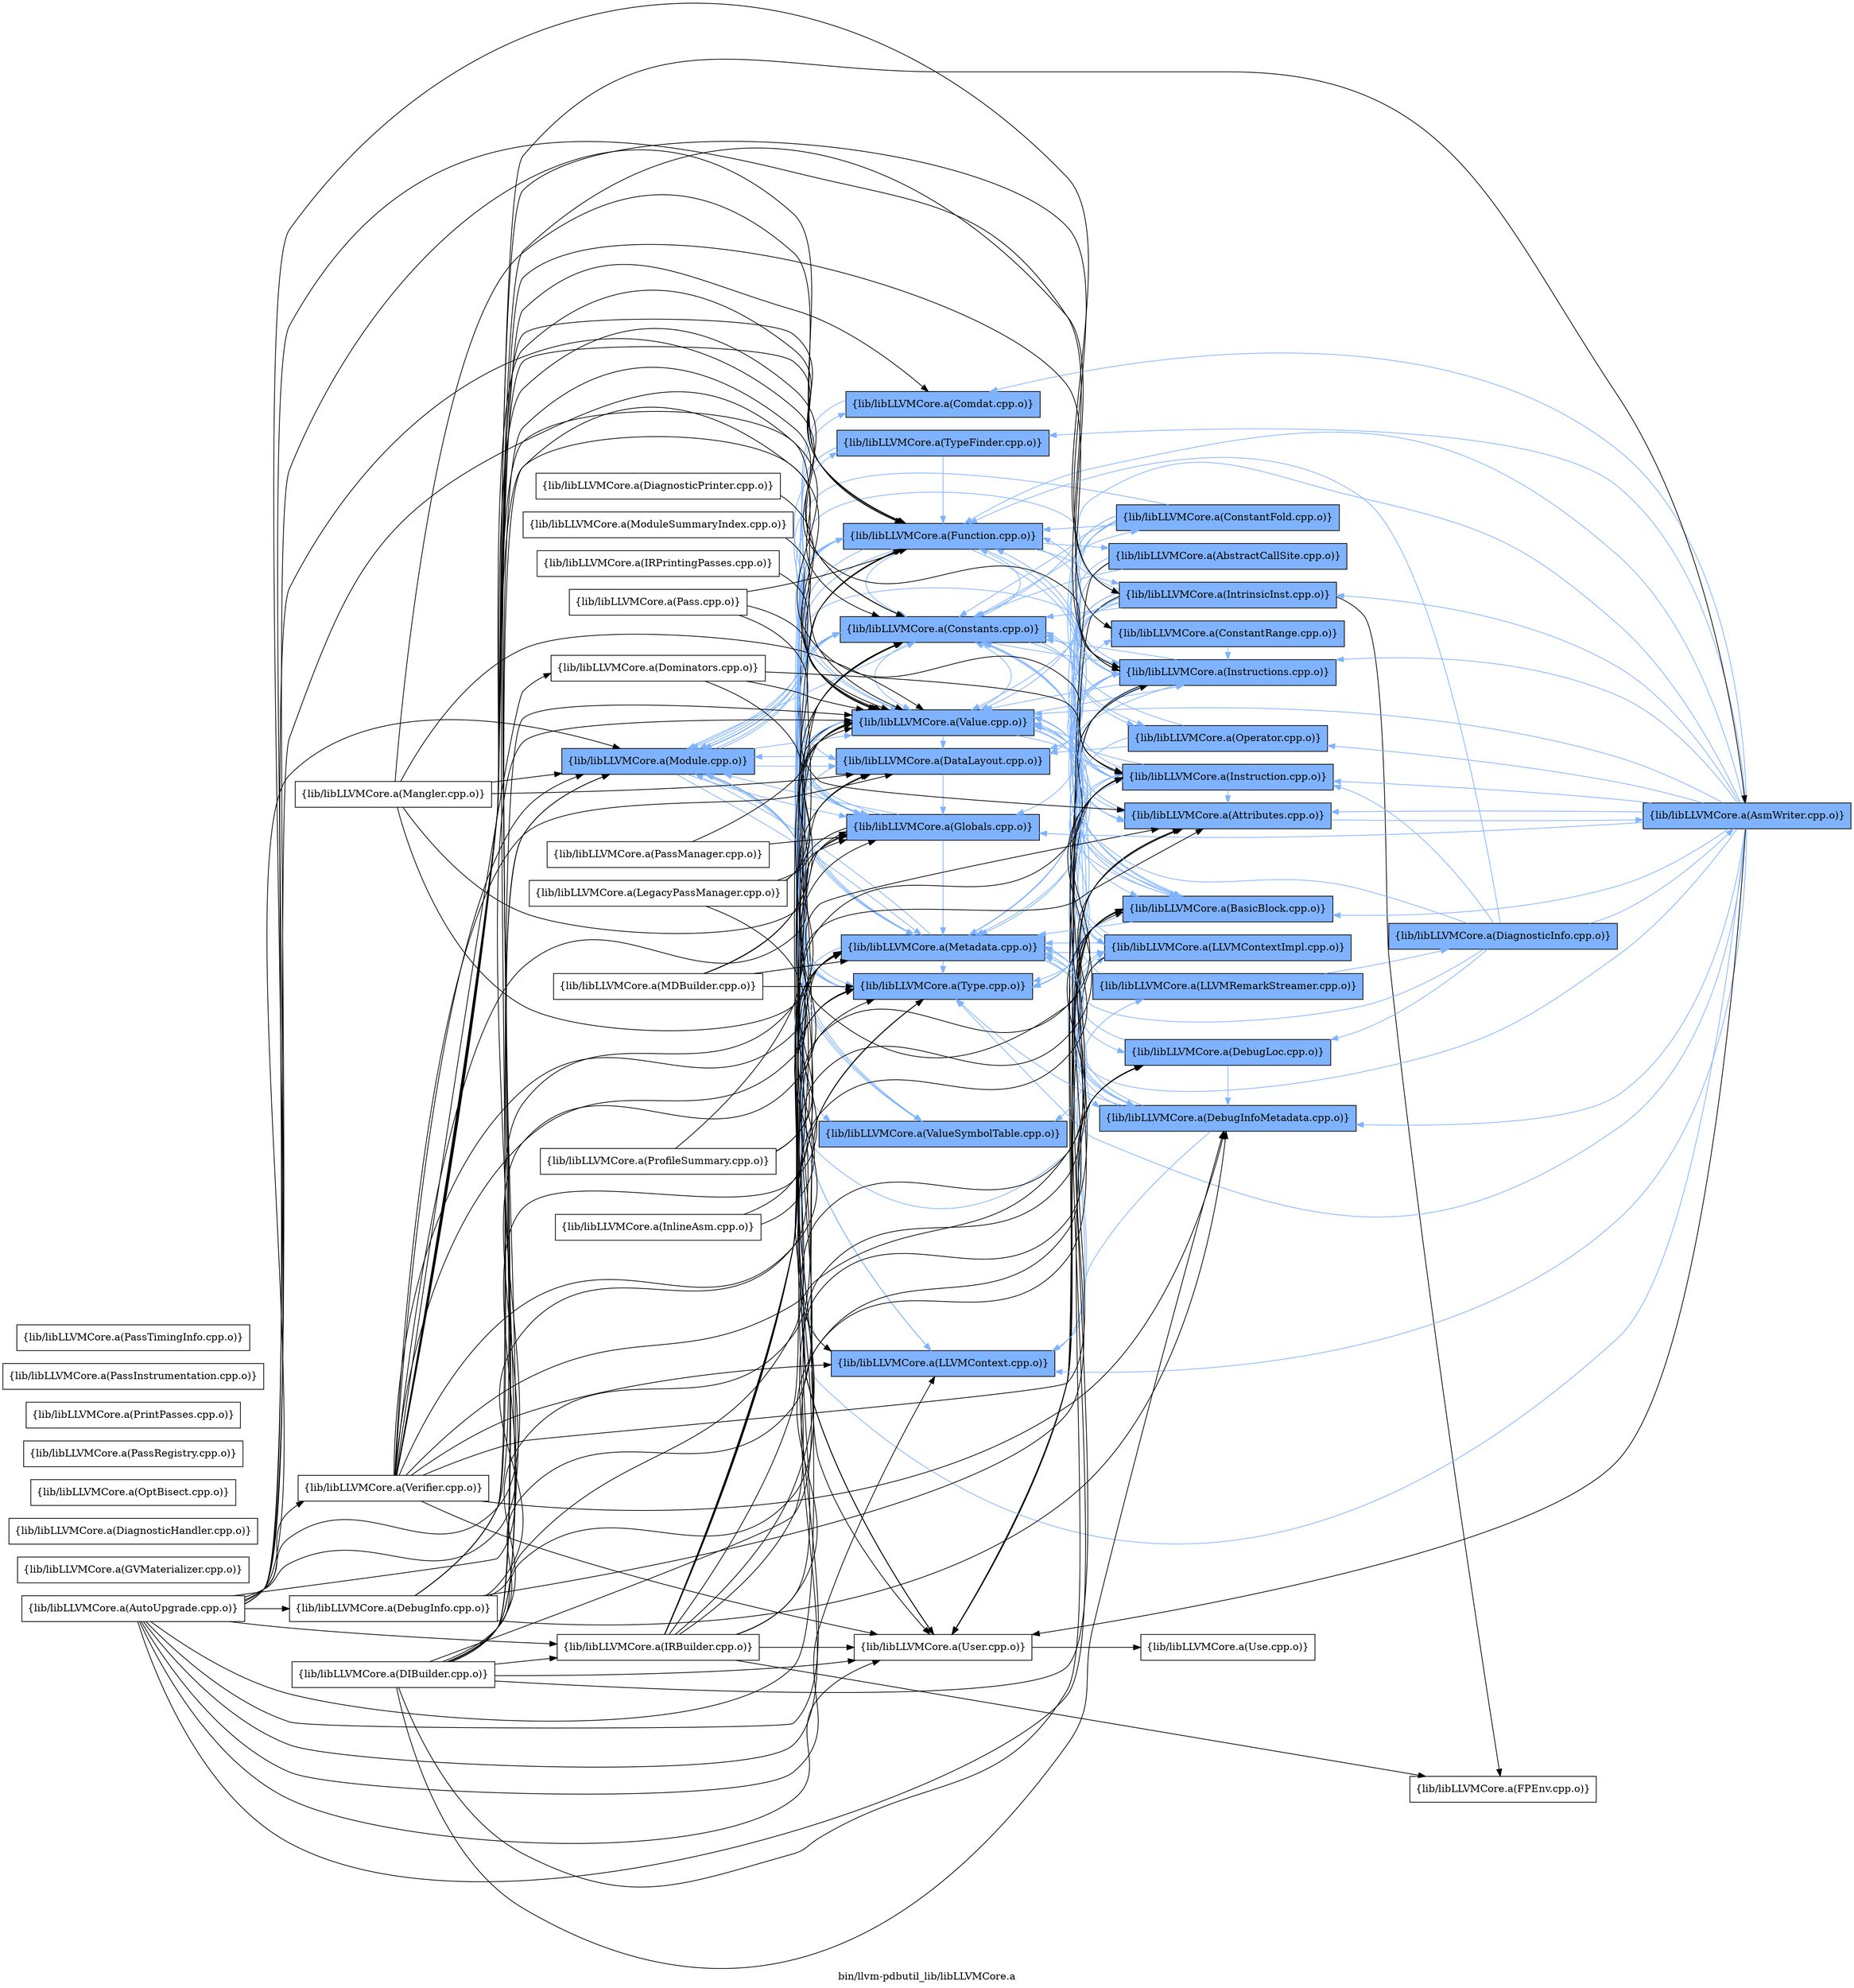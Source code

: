 digraph "bin/llvm-pdbutil_lib/libLLVMCore.a" {
	label="bin/llvm-pdbutil_lib/libLLVMCore.a";
	rankdir=LR;
	{ rank=same; Node0x5607bd1077c8;  }
	{ rank=same; Node0x5607bd103ee8; Node0x5607bd102728; Node0x5607bd100e28; Node0x5607bd105b58; Node0x5607bd10c778; Node0x5607bd10a1f8; Node0x5607bd1057e8; Node0x5607bd0ffb18; Node0x5607bd0ffde8; Node0x5607bd0fe3f8; Node0x5607bd0fdcc8; Node0x5607bd0fe1c8;  }
	{ rank=same; Node0x5607bd1050b8; Node0x5607bd103358; Node0x5607bd10ca98; Node0x5607bd10c138; Node0x5607bd0fee98; Node0x5607bd104c58; Node0x5607bd10ba08; Node0x5607bd10ccc8; Node0x5607bd102098; Node0x5607bd10bb48; Node0x5607bd100608; Node0x5607bd1047a8; Node0x5607bd102b88; Node0x5607bd0ff5c8;  }

	Node0x5607bd1077c8 [shape=record,shape=box,group=1,style=filled,fillcolor="0.600000 0.5 1",label="{lib/libLLVMCore.a(Module.cpp.o)}"];
	Node0x5607bd1077c8 -> Node0x5607bd103ee8[color="0.600000 0.5 1"];
	Node0x5607bd1077c8 -> Node0x5607bd102728[color="0.600000 0.5 1"];
	Node0x5607bd1077c8 -> Node0x5607bd100e28[color="0.600000 0.5 1"];
	Node0x5607bd1077c8 -> Node0x5607bd105b58[color="0.600000 0.5 1"];
	Node0x5607bd1077c8 -> Node0x5607bd10c778[color="0.600000 0.5 1"];
	Node0x5607bd1077c8 -> Node0x5607bd10a1f8[color="0.600000 0.5 1"];
	Node0x5607bd1077c8 -> Node0x5607bd1057e8[color="0.600000 0.5 1"];
	Node0x5607bd1077c8 -> Node0x5607bd0ffb18[color="0.600000 0.5 1"];
	Node0x5607bd1077c8 -> Node0x5607bd0ffde8[color="0.600000 0.5 1"];
	Node0x5607bd1077c8 -> Node0x5607bd0fe3f8;
	Node0x5607bd1077c8 -> Node0x5607bd0fdcc8[color="0.600000 0.5 1"];
	Node0x5607bd1077c8 -> Node0x5607bd0fe1c8[color="0.600000 0.5 1"];
	Node0x5607bd102728 [shape=record,shape=box,group=1,style=filled,fillcolor="0.600000 0.5 1",label="{lib/libLLVMCore.a(Comdat.cpp.o)}"];
	Node0x5607bd102728 -> Node0x5607bd1077c8[color="0.600000 0.5 1"];
	Node0x5607bd105b58 [shape=record,shape=box,group=1,style=filled,fillcolor="0.600000 0.5 1",label="{lib/libLLVMCore.a(DataLayout.cpp.o)}"];
	Node0x5607bd105b58 -> Node0x5607bd10a1f8[color="0.600000 0.5 1"];
	Node0x5607bd105b58 -> Node0x5607bd1077c8[color="0.600000 0.5 1"];
	Node0x5607bd105b58 -> Node0x5607bd0ffb18[color="0.600000 0.5 1"];
	Node0x5607bd10a1f8 [shape=record,shape=box,group=1,style=filled,fillcolor="0.600000 0.5 1",label="{lib/libLLVMCore.a(Globals.cpp.o)}"];
	Node0x5607bd10a1f8 -> Node0x5607bd100e28[color="0.600000 0.5 1"];
	Node0x5607bd10a1f8 -> Node0x5607bd10c778[color="0.600000 0.5 1"];
	Node0x5607bd10a1f8 -> Node0x5607bd1057e8[color="0.600000 0.5 1"];
	Node0x5607bd10a1f8 -> Node0x5607bd1077c8[color="0.600000 0.5 1"];
	Node0x5607bd10a1f8 -> Node0x5607bd0ffb18[color="0.600000 0.5 1"];
	Node0x5607bd10a1f8 -> Node0x5607bd0fe3f8;
	Node0x5607bd10a1f8 -> Node0x5607bd0fdcc8[color="0.600000 0.5 1"];
	Node0x5607bd105b08 [shape=record,shape=box,group=0,label="{lib/libLLVMCore.a(Mangler.cpp.o)}"];
	Node0x5607bd105b08 -> Node0x5607bd10ccc8;
	Node0x5607bd105b08 -> Node0x5607bd105b58;
	Node0x5607bd105b08 -> Node0x5607bd10c778;
	Node0x5607bd105b08 -> Node0x5607bd10a1f8;
	Node0x5607bd105b08 -> Node0x5607bd1077c8;
	Node0x5607bd105b08 -> Node0x5607bd0fdcc8;
	Node0x5607bd1057e8 [shape=record,shape=box,group=1,style=filled,fillcolor="0.600000 0.5 1",label="{lib/libLLVMCore.a(Metadata.cpp.o)}"];
	Node0x5607bd1057e8 -> Node0x5607bd103ee8[color="0.600000 0.5 1"];
	Node0x5607bd1057e8 -> Node0x5607bd1050b8[color="0.600000 0.5 1"];
	Node0x5607bd1057e8 -> Node0x5607bd100608[color="0.600000 0.5 1"];
	Node0x5607bd1057e8 -> Node0x5607bd100e28[color="0.600000 0.5 1"];
	Node0x5607bd1057e8 -> Node0x5607bd1047a8[color="0.600000 0.5 1"];
	Node0x5607bd1057e8 -> Node0x5607bd102b88[color="0.600000 0.5 1"];
	Node0x5607bd1057e8 -> Node0x5607bd1077c8[color="0.600000 0.5 1"];
	Node0x5607bd1057e8 -> Node0x5607bd0ffb18[color="0.600000 0.5 1"];
	Node0x5607bd1057e8 -> Node0x5607bd0fdcc8[color="0.600000 0.5 1"];
	Node0x5607bd0fdcc8 [shape=record,shape=box,group=1,style=filled,fillcolor="0.600000 0.5 1",label="{lib/libLLVMCore.a(Value.cpp.o)}"];
	Node0x5607bd0fdcc8 -> Node0x5607bd10ca98[color="0.600000 0.5 1"];
	Node0x5607bd0fdcc8 -> Node0x5607bd10c138[color="0.600000 0.5 1"];
	Node0x5607bd0fdcc8 -> Node0x5607bd103ee8[color="0.600000 0.5 1"];
	Node0x5607bd0fdcc8 -> Node0x5607bd1050b8[color="0.600000 0.5 1"];
	Node0x5607bd0fdcc8 -> Node0x5607bd10ccc8[color="0.600000 0.5 1"];
	Node0x5607bd0fdcc8 -> Node0x5607bd102098[color="0.600000 0.5 1"];
	Node0x5607bd0fdcc8 -> Node0x5607bd100e28[color="0.600000 0.5 1"];
	Node0x5607bd0fdcc8 -> Node0x5607bd105b58[color="0.600000 0.5 1"];
	Node0x5607bd0fdcc8 -> Node0x5607bd10c778[color="0.600000 0.5 1"];
	Node0x5607bd0fdcc8 -> Node0x5607bd10a1f8[color="0.600000 0.5 1"];
	Node0x5607bd0fdcc8 -> Node0x5607bd1057e8[color="0.600000 0.5 1"];
	Node0x5607bd0fdcc8 -> Node0x5607bd0ffb18[color="0.600000 0.5 1"];
	Node0x5607bd0fdcc8 -> Node0x5607bd0fe3f8;
	Node0x5607bd0fdcc8 -> Node0x5607bd0fe1c8[color="0.600000 0.5 1"];
	Node0x5607bd10a928 [shape=record,shape=box,group=0,label="{lib/libLLVMCore.a(InlineAsm.cpp.o)}"];
	Node0x5607bd10a928 -> Node0x5607bd0ffb18;
	Node0x5607bd10a928 -> Node0x5607bd0fdcc8;
	Node0x5607bd10ca98 [shape=record,shape=box,group=1,style=filled,fillcolor="0.600000 0.5 1",label="{lib/libLLVMCore.a(Instruction.cpp.o)}"];
	Node0x5607bd10ca98 -> Node0x5607bd10c138[color="0.600000 0.5 1"];
	Node0x5607bd10ca98 -> Node0x5607bd10ccc8[color="0.600000 0.5 1"];
	Node0x5607bd10ca98 -> Node0x5607bd102098[color="0.600000 0.5 1"];
	Node0x5607bd10ca98 -> Node0x5607bd100e28[color="0.600000 0.5 1"];
	Node0x5607bd10ca98 -> Node0x5607bd1057e8[color="0.600000 0.5 1"];
	Node0x5607bd10ca98 -> Node0x5607bd0fe3f8;
	Node0x5607bd10ca98 -> Node0x5607bd0fdcc8[color="0.600000 0.5 1"];
	Node0x5607bd10c138 [shape=record,shape=box,group=1,style=filled,fillcolor="0.600000 0.5 1",label="{lib/libLLVMCore.a(Instructions.cpp.o)}"];
	Node0x5607bd10c138 -> Node0x5607bd10ca98[color="0.600000 0.5 1"];
	Node0x5607bd10c138 -> Node0x5607bd1050b8[color="0.600000 0.5 1"];
	Node0x5607bd10c138 -> Node0x5607bd10ccc8[color="0.600000 0.5 1"];
	Node0x5607bd10c138 -> Node0x5607bd102098[color="0.600000 0.5 1"];
	Node0x5607bd10c138 -> Node0x5607bd100e28[color="0.600000 0.5 1"];
	Node0x5607bd10c138 -> Node0x5607bd105b58[color="0.600000 0.5 1"];
	Node0x5607bd10c138 -> Node0x5607bd10c778[color="0.600000 0.5 1"];
	Node0x5607bd10c138 -> Node0x5607bd1057e8[color="0.600000 0.5 1"];
	Node0x5607bd10c138 -> Node0x5607bd1077c8[color="0.600000 0.5 1"];
	Node0x5607bd10c138 -> Node0x5607bd0ffb18[color="0.600000 0.5 1"];
	Node0x5607bd10c138 -> Node0x5607bd0fe3f8;
	Node0x5607bd10c138 -> Node0x5607bd0fdcc8[color="0.600000 0.5 1"];
	Node0x5607bd103ee8 [shape=record,shape=box,group=1,style=filled,fillcolor="0.600000 0.5 1",label="{lib/libLLVMCore.a(LLVMContext.cpp.o)}"];
	Node0x5607bd103ee8 -> Node0x5607bd1050b8[color="0.600000 0.5 1"];
	Node0x5607bd103ee8 -> Node0x5607bd103358[color="0.600000 0.5 1"];
	Node0x5607bd10ccc8 [shape=record,shape=box,group=1,style=filled,fillcolor="0.600000 0.5 1",label="{lib/libLLVMCore.a(Attributes.cpp.o)}"];
	Node0x5607bd10ccc8 -> Node0x5607bd10ede8[color="0.600000 0.5 1"];
	Node0x5607bd10ccc8 -> Node0x5607bd10c778[color="0.600000 0.5 1"];
	Node0x5607bd101918 [shape=record,shape=box,group=0,label="{lib/libLLVMCore.a(AutoUpgrade.cpp.o)}"];
	Node0x5607bd101918 -> Node0x5607bd108f38;
	Node0x5607bd101918 -> Node0x5607bd10ca98;
	Node0x5607bd101918 -> Node0x5607bd10c138;
	Node0x5607bd101918 -> Node0x5607bd10ba08;
	Node0x5607bd101918 -> Node0x5607bd103ee8;
	Node0x5607bd101918 -> Node0x5607bd10ccc8;
	Node0x5607bd101918 -> Node0x5607bd102098;
	Node0x5607bd101918 -> Node0x5607bd100e28;
	Node0x5607bd101918 -> Node0x5607bd105b58;
	Node0x5607bd101918 -> Node0x5607bd104168;
	Node0x5607bd101918 -> Node0x5607bd10c778;
	Node0x5607bd101918 -> Node0x5607bd10a1f8;
	Node0x5607bd101918 -> Node0x5607bd1057e8;
	Node0x5607bd101918 -> Node0x5607bd1077c8;
	Node0x5607bd101918 -> Node0x5607bd0ffb18;
	Node0x5607bd101918 -> Node0x5607bd0fe3f8;
	Node0x5607bd101918 -> Node0x5607bd0fdcc8;
	Node0x5607bd101918 -> Node0x5607bd101fa8;
	Node0x5607bd102098 [shape=record,shape=box,group=1,style=filled,fillcolor="0.600000 0.5 1",label="{lib/libLLVMCore.a(BasicBlock.cpp.o)}"];
	Node0x5607bd102098 -> Node0x5607bd10ca98[color="0.600000 0.5 1"];
	Node0x5607bd102098 -> Node0x5607bd100e28[color="0.600000 0.5 1"];
	Node0x5607bd102098 -> Node0x5607bd1057e8[color="0.600000 0.5 1"];
	Node0x5607bd102098 -> Node0x5607bd0ffb18[color="0.600000 0.5 1"];
	Node0x5607bd102098 -> Node0x5607bd0fe3f8;
	Node0x5607bd102098 -> Node0x5607bd0fdcc8[color="0.600000 0.5 1"];
	Node0x5607bd102098 -> Node0x5607bd0fe1c8[color="0.600000 0.5 1"];
	Node0x5607bd100608 [shape=record,shape=box,group=1,style=filled,fillcolor="0.600000 0.5 1",label="{lib/libLLVMCore.a(ConstantRange.cpp.o)}"];
	Node0x5607bd100608 -> Node0x5607bd10c138[color="0.600000 0.5 1"];
	Node0x5607bd100e28 [shape=record,shape=box,group=1,style=filled,fillcolor="0.600000 0.5 1",label="{lib/libLLVMCore.a(Constants.cpp.o)}"];
	Node0x5607bd100e28 -> Node0x5607bd10ca98[color="0.600000 0.5 1"];
	Node0x5607bd100e28 -> Node0x5607bd10c138[color="0.600000 0.5 1"];
	Node0x5607bd100e28 -> Node0x5607bd0fee98[color="0.600000 0.5 1"];
	Node0x5607bd100e28 -> Node0x5607bd10c778[color="0.600000 0.5 1"];
	Node0x5607bd100e28 -> Node0x5607bd10a1f8[color="0.600000 0.5 1"];
	Node0x5607bd100e28 -> Node0x5607bd104c58[color="0.600000 0.5 1"];
	Node0x5607bd100e28 -> Node0x5607bd0ffb18[color="0.600000 0.5 1"];
	Node0x5607bd100e28 -> Node0x5607bd0fe3f8;
	Node0x5607bd100e28 -> Node0x5607bd0fdcc8[color="0.600000 0.5 1"];
	Node0x5607bd104168 [shape=record,shape=box,group=0,label="{lib/libLLVMCore.a(DebugInfo.cpp.o)}"];
	Node0x5607bd104168 -> Node0x5607bd10ca98;
	Node0x5607bd104168 -> Node0x5607bd1047a8;
	Node0x5607bd104168 -> Node0x5607bd102b88;
	Node0x5607bd104168 -> Node0x5607bd10c778;
	Node0x5607bd104168 -> Node0x5607bd1057e8;
	Node0x5607bd104168 -> Node0x5607bd1077c8;
	Node0x5607bd104168 -> Node0x5607bd0fdcc8;
	Node0x5607bd1047a8 [shape=record,shape=box,group=1,style=filled,fillcolor="0.600000 0.5 1",label="{lib/libLLVMCore.a(DebugInfoMetadata.cpp.o)}"];
	Node0x5607bd1047a8 -> Node0x5607bd103ee8[color="0.600000 0.5 1"];
	Node0x5607bd1047a8 -> Node0x5607bd1050b8[color="0.600000 0.5 1"];
	Node0x5607bd1047a8 -> Node0x5607bd100e28[color="0.600000 0.5 1"];
	Node0x5607bd1047a8 -> Node0x5607bd1057e8[color="0.600000 0.5 1"];
	Node0x5607bd1047a8 -> Node0x5607bd0ffb18[color="0.600000 0.5 1"];
	Node0x5607bd102b88 [shape=record,shape=box,group=1,style=filled,fillcolor="0.600000 0.5 1",label="{lib/libLLVMCore.a(DebugLoc.cpp.o)}"];
	Node0x5607bd102b88 -> Node0x5607bd1047a8[color="0.600000 0.5 1"];
	Node0x5607bd102b88 -> Node0x5607bd1057e8[color="0.600000 0.5 1"];
	Node0x5607bd10c778 [shape=record,shape=box,group=1,style=filled,fillcolor="0.600000 0.5 1",label="{lib/libLLVMCore.a(Function.cpp.o)}"];
	Node0x5607bd10c778 -> Node0x5607bd10c138[color="0.600000 0.5 1"];
	Node0x5607bd10c778 -> Node0x5607bd10ba08[color="0.600000 0.5 1"];
	Node0x5607bd10c778 -> Node0x5607bd103ee8[color="0.600000 0.5 1"];
	Node0x5607bd10c778 -> Node0x5607bd10ccc8[color="0.600000 0.5 1"];
	Node0x5607bd10c778 -> Node0x5607bd102098[color="0.600000 0.5 1"];
	Node0x5607bd10c778 -> Node0x5607bd100e28[color="0.600000 0.5 1"];
	Node0x5607bd10c778 -> Node0x5607bd105b58[color="0.600000 0.5 1"];
	Node0x5607bd10c778 -> Node0x5607bd10bb48[color="0.600000 0.5 1"];
	Node0x5607bd10c778 -> Node0x5607bd1057e8[color="0.600000 0.5 1"];
	Node0x5607bd10c778 -> Node0x5607bd1077c8[color="0.600000 0.5 1"];
	Node0x5607bd10c778 -> Node0x5607bd0ffb18[color="0.600000 0.5 1"];
	Node0x5607bd10c778 -> Node0x5607bd0fe3f8;
	Node0x5607bd10c778 -> Node0x5607bd0fdcc8[color="0.600000 0.5 1"];
	Node0x5607bd10c778 -> Node0x5607bd0fe1c8[color="0.600000 0.5 1"];
	Node0x5607bd10ae78 [shape=record,shape=box,group=0,label="{lib/libLLVMCore.a(GVMaterializer.cpp.o)}"];
	Node0x5607bd0ffb18 [shape=record,shape=box,group=1,style=filled,fillcolor="0.600000 0.5 1",label="{lib/libLLVMCore.a(Type.cpp.o)}"];
	Node0x5607bd0ffb18 -> Node0x5607bd100e28[color="0.600000 0.5 1"];
	Node0x5607bd0fe3f8 [shape=record,shape=box,group=0,label="{lib/libLLVMCore.a(User.cpp.o)}"];
	Node0x5607bd0fe3f8 -> Node0x5607bd0ff5c8;
	Node0x5607bd101fa8 [shape=record,shape=box,group=0,label="{lib/libLLVMCore.a(Verifier.cpp.o)}"];
	Node0x5607bd101fa8 -> Node0x5607bd10ca98;
	Node0x5607bd101fa8 -> Node0x5607bd10c138;
	Node0x5607bd101fa8 -> Node0x5607bd10ba08;
	Node0x5607bd101fa8 -> Node0x5607bd103ee8;
	Node0x5607bd101fa8 -> Node0x5607bd10ccc8;
	Node0x5607bd101fa8 -> Node0x5607bd10ede8;
	Node0x5607bd101fa8 -> Node0x5607bd102098;
	Node0x5607bd101fa8 -> Node0x5607bd102728;
	Node0x5607bd101fa8 -> Node0x5607bd100608;
	Node0x5607bd101fa8 -> Node0x5607bd100e28;
	Node0x5607bd101fa8 -> Node0x5607bd105b58;
	Node0x5607bd101fa8 -> Node0x5607bd1047a8;
	Node0x5607bd101fa8 -> Node0x5607bd102b88;
	Node0x5607bd101fa8 -> Node0x5607bd10c778;
	Node0x5607bd101fa8 -> Node0x5607bd10a1f8;
	Node0x5607bd101fa8 -> Node0x5607bd1057e8;
	Node0x5607bd101fa8 -> Node0x5607bd1077c8;
	Node0x5607bd101fa8 -> Node0x5607bd0ffb18;
	Node0x5607bd101fa8 -> Node0x5607bd0fe3f8;
	Node0x5607bd101fa8 -> Node0x5607bd0fdcc8;
	Node0x5607bd101fa8 -> Node0x5607bd1056f8;
	Node0x5607bd10ba08 [shape=record,shape=box,group=1,style=filled,fillcolor="0.600000 0.5 1",label="{lib/libLLVMCore.a(IntrinsicInst.cpp.o)}"];
	Node0x5607bd10ba08 -> Node0x5607bd10afb8;
	Node0x5607bd10ba08 -> Node0x5607bd10ca98[color="0.600000 0.5 1"];
	Node0x5607bd10ba08 -> Node0x5607bd10c138[color="0.600000 0.5 1"];
	Node0x5607bd10ba08 -> Node0x5607bd102098[color="0.600000 0.5 1"];
	Node0x5607bd10ba08 -> Node0x5607bd100e28[color="0.600000 0.5 1"];
	Node0x5607bd10ba08 -> Node0x5607bd105b58[color="0.600000 0.5 1"];
	Node0x5607bd10ba08 -> Node0x5607bd1047a8[color="0.600000 0.5 1"];
	Node0x5607bd10ba08 -> Node0x5607bd1057e8[color="0.600000 0.5 1"];
	Node0x5607bd10ba08 -> Node0x5607bd1077c8[color="0.600000 0.5 1"];
	Node0x5607bd10ba08 -> Node0x5607bd0ffb18[color="0.600000 0.5 1"];
	Node0x5607bd10ba08 -> Node0x5607bd0fe3f8;
	Node0x5607bd10ba08 -> Node0x5607bd0fdcc8[color="0.600000 0.5 1"];
	Node0x5607bd10ede8 [shape=record,shape=box,group=1,style=filled,fillcolor="0.600000 0.5 1",label="{lib/libLLVMCore.a(AsmWriter.cpp.o)}"];
	Node0x5607bd10ede8 -> Node0x5607bd10ca98[color="0.600000 0.5 1"];
	Node0x5607bd10ede8 -> Node0x5607bd10c138[color="0.600000 0.5 1"];
	Node0x5607bd10ede8 -> Node0x5607bd10ba08[color="0.600000 0.5 1"];
	Node0x5607bd10ede8 -> Node0x5607bd103ee8[color="0.600000 0.5 1"];
	Node0x5607bd10ede8 -> Node0x5607bd10ccc8[color="0.600000 0.5 1"];
	Node0x5607bd10ede8 -> Node0x5607bd102098[color="0.600000 0.5 1"];
	Node0x5607bd10ede8 -> Node0x5607bd102728[color="0.600000 0.5 1"];
	Node0x5607bd10ede8 -> Node0x5607bd100e28[color="0.600000 0.5 1"];
	Node0x5607bd10ede8 -> Node0x5607bd1047a8[color="0.600000 0.5 1"];
	Node0x5607bd10ede8 -> Node0x5607bd10c778[color="0.600000 0.5 1"];
	Node0x5607bd10ede8 -> Node0x5607bd10a1f8[color="0.600000 0.5 1"];
	Node0x5607bd10ede8 -> Node0x5607bd1057e8[color="0.600000 0.5 1"];
	Node0x5607bd10ede8 -> Node0x5607bd1077c8[color="0.600000 0.5 1"];
	Node0x5607bd10ede8 -> Node0x5607bd104c58[color="0.600000 0.5 1"];
	Node0x5607bd10ede8 -> Node0x5607bd0ffb18[color="0.600000 0.5 1"];
	Node0x5607bd10ede8 -> Node0x5607bd0ffde8[color="0.600000 0.5 1"];
	Node0x5607bd10ede8 -> Node0x5607bd0fe3f8;
	Node0x5607bd10ede8 -> Node0x5607bd0fdcc8[color="0.600000 0.5 1"];
	Node0x5607bd104c58 [shape=record,shape=box,group=1,style=filled,fillcolor="0.600000 0.5 1",label="{lib/libLLVMCore.a(Operator.cpp.o)}"];
	Node0x5607bd104c58 -> Node0x5607bd100e28[color="0.600000 0.5 1"];
	Node0x5607bd104c58 -> Node0x5607bd105b58[color="0.600000 0.5 1"];
	Node0x5607bd104c58 -> Node0x5607bd0ffb18[color="0.600000 0.5 1"];
	Node0x5607bd0ffde8 [shape=record,shape=box,group=1,style=filled,fillcolor="0.600000 0.5 1",label="{lib/libLLVMCore.a(TypeFinder.cpp.o)}"];
	Node0x5607bd0ffde8 -> Node0x5607bd10c778[color="0.600000 0.5 1"];
	Node0x5607bd0ffde8 -> Node0x5607bd10a1f8[color="0.600000 0.5 1"];
	Node0x5607bd0ffde8 -> Node0x5607bd1057e8[color="0.600000 0.5 1"];
	Node0x5607bd108f38 [shape=record,shape=box,group=0,label="{lib/libLLVMCore.a(IRBuilder.cpp.o)}"];
	Node0x5607bd108f38 -> Node0x5607bd10afb8;
	Node0x5607bd108f38 -> Node0x5607bd10ca98;
	Node0x5607bd108f38 -> Node0x5607bd10c138;
	Node0x5607bd108f38 -> Node0x5607bd10ccc8;
	Node0x5607bd108f38 -> Node0x5607bd102098;
	Node0x5607bd108f38 -> Node0x5607bd100e28;
	Node0x5607bd108f38 -> Node0x5607bd105b58;
	Node0x5607bd108f38 -> Node0x5607bd10c778;
	Node0x5607bd108f38 -> Node0x5607bd10a1f8;
	Node0x5607bd108f38 -> Node0x5607bd1057e8;
	Node0x5607bd108f38 -> Node0x5607bd0ffb18;
	Node0x5607bd108f38 -> Node0x5607bd0fe3f8;
	Node0x5607bd108f38 -> Node0x5607bd0fdcc8;
	Node0x5607bd0fe1c8 [shape=record,shape=box,group=1,style=filled,fillcolor="0.600000 0.5 1",label="{lib/libLLVMCore.a(ValueSymbolTable.cpp.o)}"];
	Node0x5607bd0fe1c8 -> Node0x5607bd0fdcc8[color="0.600000 0.5 1"];
	Node0x5607bd0fee98 [shape=record,shape=box,group=1,style=filled,fillcolor="0.600000 0.5 1",label="{lib/libLLVMCore.a(ConstantFold.cpp.o)}"];
	Node0x5607bd0fee98 -> Node0x5607bd10c138[color="0.600000 0.5 1"];
	Node0x5607bd0fee98 -> Node0x5607bd100e28[color="0.600000 0.5 1"];
	Node0x5607bd0fee98 -> Node0x5607bd10c778[color="0.600000 0.5 1"];
	Node0x5607bd0fee98 -> Node0x5607bd10a1f8[color="0.600000 0.5 1"];
	Node0x5607bd0fee98 -> Node0x5607bd1077c8[color="0.600000 0.5 1"];
	Node0x5607bd0fee98 -> Node0x5607bd104c58[color="0.600000 0.5 1"];
	Node0x5607bd0fee98 -> Node0x5607bd0ffb18[color="0.600000 0.5 1"];
	Node0x5607bd0fee98 -> Node0x5607bd0fdcc8[color="0.600000 0.5 1"];
	Node0x5607bd104de8 [shape=record,shape=box,group=0,label="{lib/libLLVMCore.a(DIBuilder.cpp.o)}"];
	Node0x5607bd104de8 -> Node0x5607bd108f38;
	Node0x5607bd104de8 -> Node0x5607bd10ca98;
	Node0x5607bd104de8 -> Node0x5607bd10c138;
	Node0x5607bd104de8 -> Node0x5607bd10ccc8;
	Node0x5607bd104de8 -> Node0x5607bd102098;
	Node0x5607bd104de8 -> Node0x5607bd100e28;
	Node0x5607bd104de8 -> Node0x5607bd1047a8;
	Node0x5607bd104de8 -> Node0x5607bd102b88;
	Node0x5607bd104de8 -> Node0x5607bd10c778;
	Node0x5607bd104de8 -> Node0x5607bd1057e8;
	Node0x5607bd104de8 -> Node0x5607bd1077c8;
	Node0x5607bd104de8 -> Node0x5607bd0ffb18;
	Node0x5607bd104de8 -> Node0x5607bd0fe3f8;
	Node0x5607bd104de8 -> Node0x5607bd0fdcc8;
	Node0x5607bd1050b8 [shape=record,shape=box,group=1,style=filled,fillcolor="0.600000 0.5 1",label="{lib/libLLVMCore.a(LLVMContextImpl.cpp.o)}"];
	Node0x5607bd1050b8 -> Node0x5607bd100e28[color="0.600000 0.5 1"];
	Node0x5607bd1050b8 -> Node0x5607bd1047a8[color="0.600000 0.5 1"];
	Node0x5607bd1050b8 -> Node0x5607bd1057e8[color="0.600000 0.5 1"];
	Node0x5607bd1050b8 -> Node0x5607bd1077c8[color="0.600000 0.5 1"];
	Node0x5607bd1050b8 -> Node0x5607bd0fe3f8;
	Node0x5607bd1050b8 -> Node0x5607bd0fdcc8[color="0.600000 0.5 1"];
	Node0x5607bd1038a8 [shape=record,shape=box,group=1,style=filled,fillcolor="0.600000 0.5 1",label="{lib/libLLVMCore.a(DiagnosticInfo.cpp.o)}"];
	Node0x5607bd1038a8 -> Node0x5607bd10ca98[color="0.600000 0.5 1"];
	Node0x5607bd1038a8 -> Node0x5607bd10ede8[color="0.600000 0.5 1"];
	Node0x5607bd1038a8 -> Node0x5607bd102b88[color="0.600000 0.5 1"];
	Node0x5607bd1038a8 -> Node0x5607bd10c778[color="0.600000 0.5 1"];
	Node0x5607bd1038a8 -> Node0x5607bd1057e8[color="0.600000 0.5 1"];
	Node0x5607bd1038a8 -> Node0x5607bd0fdcc8[color="0.600000 0.5 1"];
	Node0x5607bd10bb48 [shape=record,shape=box,group=1,style=filled,fillcolor="0.600000 0.5 1",label="{lib/libLLVMCore.a(AbstractCallSite.cpp.o)}"];
	Node0x5607bd10bb48 -> Node0x5607bd10c138[color="0.600000 0.5 1"];
	Node0x5607bd10bb48 -> Node0x5607bd100e28[color="0.600000 0.5 1"];
	Node0x5607bd10bb48 -> Node0x5607bd1057e8[color="0.600000 0.5 1"];
	Node0x5607bd10bb48 -> Node0x5607bd0fe3f8;
	Node0x5607bd10afb8 [shape=record,shape=box,group=0,label="{lib/libLLVMCore.a(FPEnv.cpp.o)}"];
	Node0x5607bd103358 [shape=record,shape=box,group=1,style=filled,fillcolor="0.600000 0.5 1",label="{lib/libLLVMCore.a(LLVMRemarkStreamer.cpp.o)}"];
	Node0x5607bd103358 -> Node0x5607bd1038a8[color="0.600000 0.5 1"];
	Node0x5607bd103358 -> Node0x5607bd0fdcc8[color="0.600000 0.5 1"];
	Node0x5607bd104668 [shape=record,shape=box,group=0,label="{lib/libLLVMCore.a(DiagnosticPrinter.cpp.o)}"];
	Node0x5607bd104668 -> Node0x5607bd0fdcc8;
	Node0x5607bd102bd8 [shape=record,shape=box,group=0,label="{lib/libLLVMCore.a(DiagnosticHandler.cpp.o)}"];
	Node0x5607bd1062d8 [shape=record,shape=box,group=0,label="{lib/libLLVMCore.a(MDBuilder.cpp.o)}"];
	Node0x5607bd1062d8 -> Node0x5607bd100e28;
	Node0x5607bd1062d8 -> Node0x5607bd1057e8;
	Node0x5607bd1062d8 -> Node0x5607bd0ffb18;
	Node0x5607bd1062d8 -> Node0x5607bd0fdcc8;
	Node0x5607bd1069b8 [shape=record,shape=box,group=0,label="{lib/libLLVMCore.a(ModuleSummaryIndex.cpp.o)}"];
	Node0x5607bd1069b8 -> Node0x5607bd0fdcc8;
	Node0x5607bd106008 [shape=record,shape=box,group=0,label="{lib/libLLVMCore.a(OptBisect.cpp.o)}"];
	Node0x5607bd105428 [shape=record,shape=box,group=0,label="{lib/libLLVMCore.a(ProfileSummary.cpp.o)}"];
	Node0x5607bd105428 -> Node0x5607bd100e28;
	Node0x5607bd105428 -> Node0x5607bd1057e8;
	Node0x5607bd105428 -> Node0x5607bd0ffb18;
	Node0x5607bd0ff5c8 [shape=record,shape=box,group=0,label="{lib/libLLVMCore.a(Use.cpp.o)}"];
	Node0x5607bd1056f8 [shape=record,shape=box,group=0,label="{lib/libLLVMCore.a(Dominators.cpp.o)}"];
	Node0x5607bd1056f8 -> Node0x5607bd10ca98;
	Node0x5607bd1056f8 -> Node0x5607bd102098;
	Node0x5607bd1056f8 -> Node0x5607bd0fdcc8;
	Node0x5607bd101878 [shape=record,shape=box,group=0,label="{lib/libLLVMCore.a(PassRegistry.cpp.o)}"];
	Node0x5607bd101aa8 [shape=record,shape=box,group=0,label="{lib/libLLVMCore.a(Pass.cpp.o)}"];
	Node0x5607bd101aa8 -> Node0x5607bd10ccc8;
	Node0x5607bd101aa8 -> Node0x5607bd10c778;
	Node0x5607bd101aa8 -> Node0x5607bd0fdcc8;
	Node0x5607bd101be8 [shape=record,shape=box,group=0,label="{lib/libLLVMCore.a(IRPrintingPasses.cpp.o)}"];
	Node0x5607bd101be8 -> Node0x5607bd0fdcc8;
	Node0x5607bd101f08 [shape=record,shape=box,group=0,label="{lib/libLLVMCore.a(PrintPasses.cpp.o)}"];
	Node0x5607bd1028b8 [shape=record,shape=box,group=0,label="{lib/libLLVMCore.a(PassManager.cpp.o)}"];
	Node0x5607bd1028b8 -> Node0x5607bd10a1f8;
	Node0x5607bd1028b8 -> Node0x5607bd0fdcc8;
	Node0x5607bd103218 [shape=record,shape=box,group=0,label="{lib/libLLVMCore.a(PassInstrumentation.cpp.o)}"];
	Node0x5607bd104208 [shape=record,shape=box,group=0,label="{lib/libLLVMCore.a(LegacyPassManager.cpp.o)}"];
	Node0x5607bd104208 -> Node0x5607bd103ee8;
	Node0x5607bd104208 -> Node0x5607bd10c778;
	Node0x5607bd104208 -> Node0x5607bd10a1f8;
	Node0x5607bd104208 -> Node0x5607bd0fdcc8;
	Node0x5607bd105248 [shape=record,shape=box,group=0,label="{lib/libLLVMCore.a(PassTimingInfo.cpp.o)}"];
}
